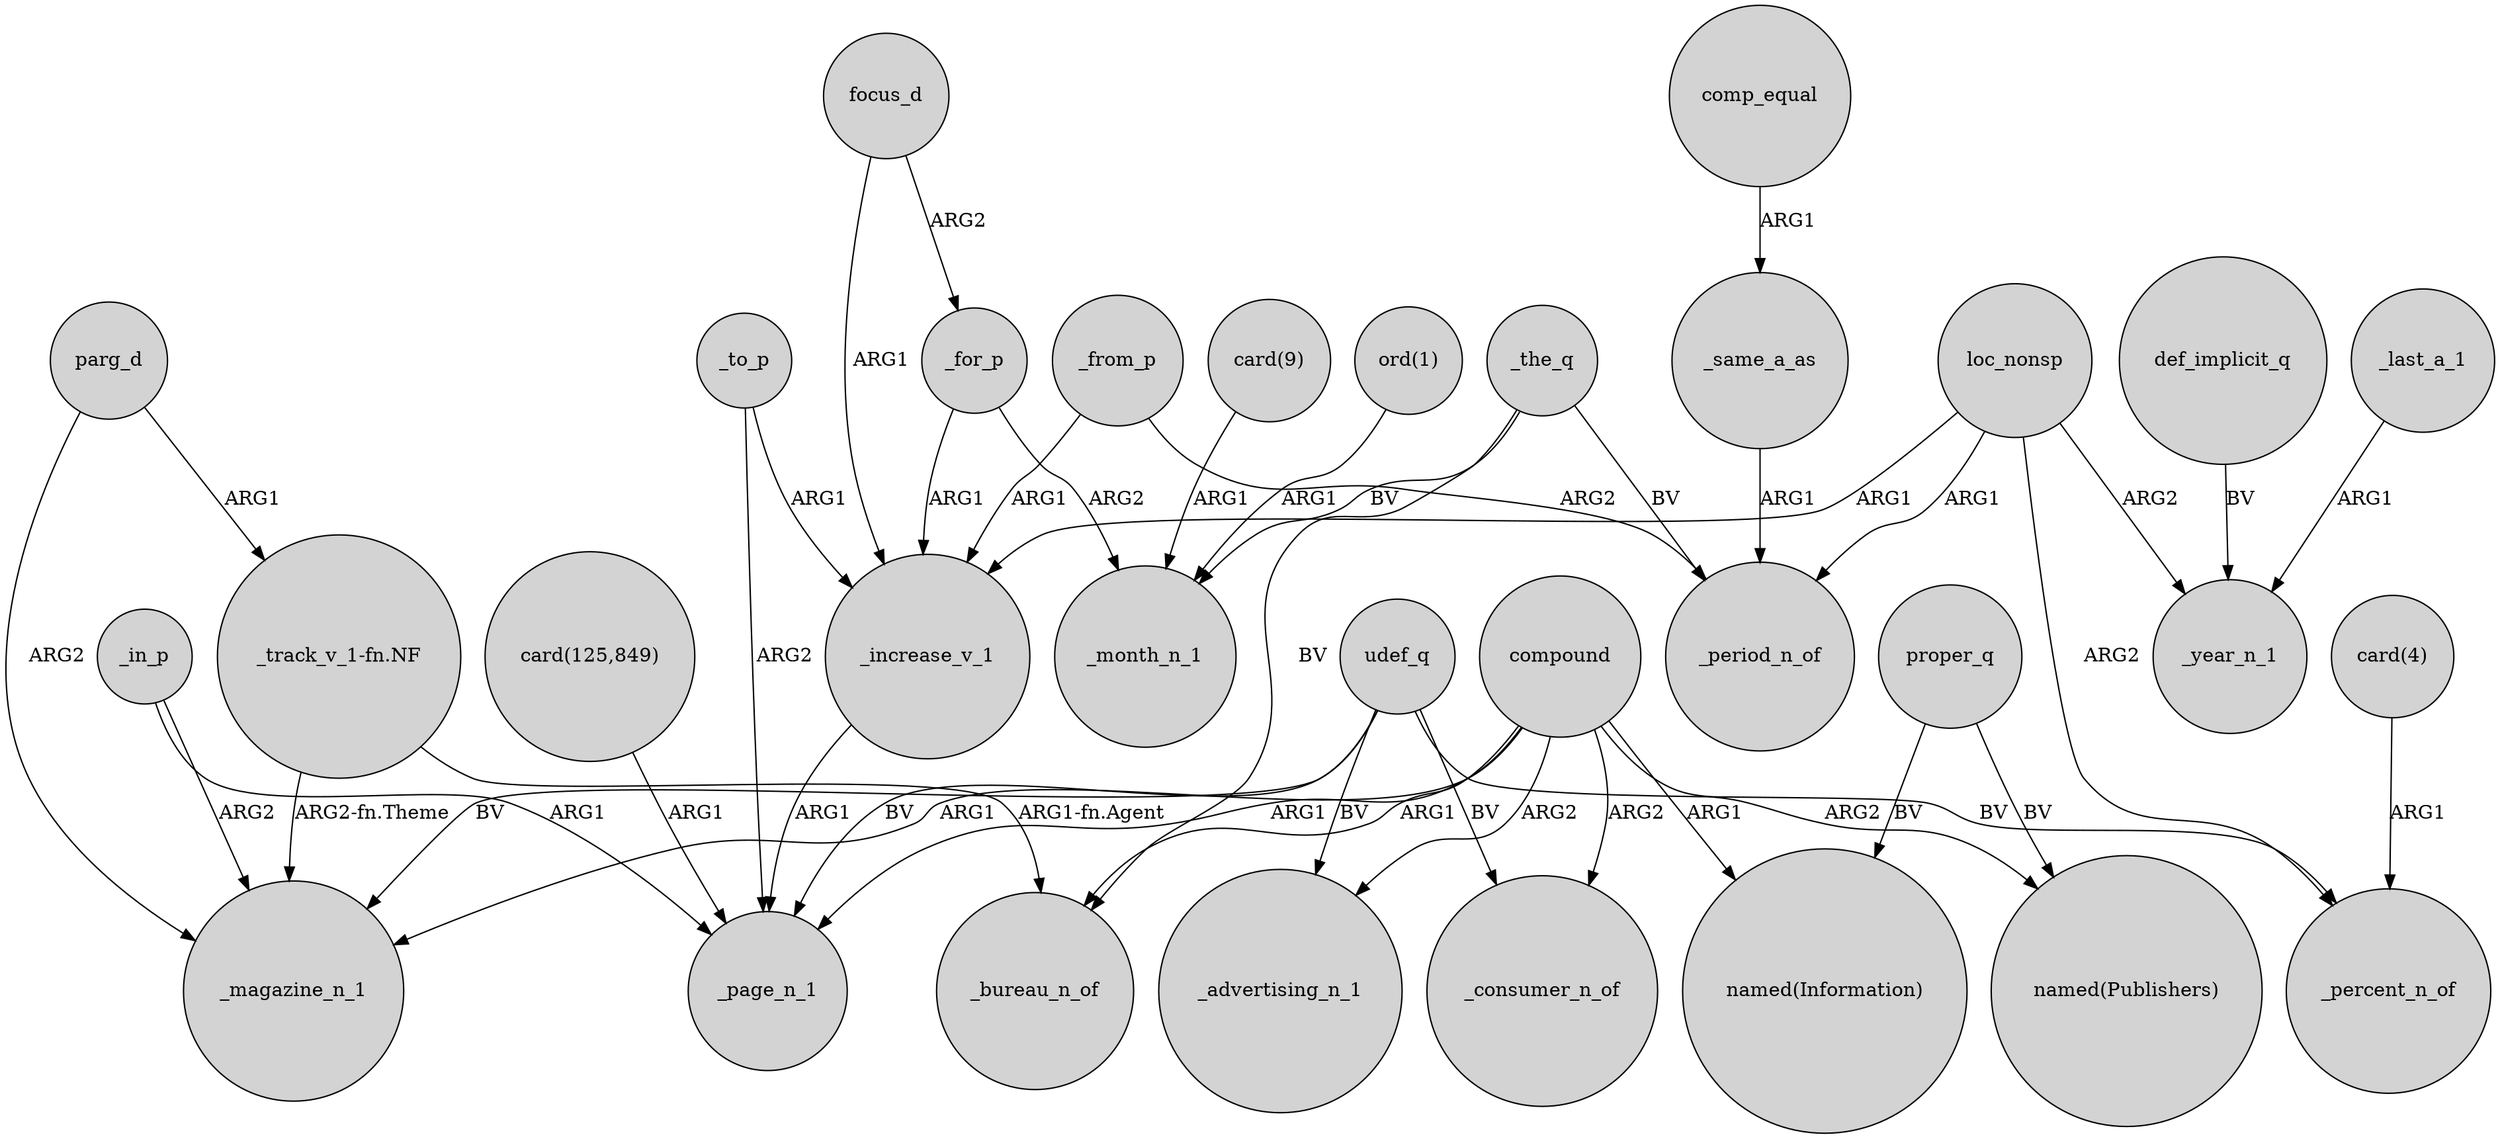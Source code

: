 digraph {
	node [shape=circle style=filled]
	parg_d -> "_track_v_1-fn.NF" [label=ARG1]
	_for_p -> _month_n_1 [label=ARG2]
	compound -> _page_n_1 [label=ARG1]
	"_track_v_1-fn.NF" -> _magazine_n_1 [label="ARG2-fn.Theme"]
	proper_q -> "named(Information)" [label=BV]
	_same_a_as -> _period_n_of [label=ARG1]
	def_implicit_q -> _year_n_1 [label=BV]
	_from_p -> _increase_v_1 [label=ARG1]
	_in_p -> _page_n_1 [label=ARG1]
	_to_p -> _page_n_1 [label=ARG2]
	_from_p -> _period_n_of [label=ARG2]
	loc_nonsp -> _period_n_of [label=ARG1]
	focus_d -> _for_p [label=ARG2]
	udef_q -> _advertising_n_1 [label=BV]
	_the_q -> _period_n_of [label=BV]
	udef_q -> _magazine_n_1 [label=BV]
	_the_q -> _month_n_1 [label=BV]
	proper_q -> "named(Publishers)" [label=BV]
	compound -> "named(Publishers)" [label=ARG2]
	focus_d -> _increase_v_1 [label=ARG1]
	comp_equal -> _same_a_as [label=ARG1]
	"card(9)" -> _month_n_1 [label=ARG1]
	_increase_v_1 -> _page_n_1 [label=ARG1]
	loc_nonsp -> _percent_n_of [label=ARG2]
	compound -> _advertising_n_1 [label=ARG2]
	_for_p -> _increase_v_1 [label=ARG1]
	"card(4)" -> _percent_n_of [label=ARG1]
	loc_nonsp -> _year_n_1 [label=ARG2]
	udef_q -> _consumer_n_of [label=BV]
	_last_a_1 -> _year_n_1 [label=ARG1]
	_in_p -> _magazine_n_1 [label=ARG2]
	compound -> _magazine_n_1 [label=ARG1]
	compound -> _bureau_n_of [label=ARG1]
	"_track_v_1-fn.NF" -> _bureau_n_of [label="ARG1-fn.Agent"]
	compound -> _consumer_n_of [label=ARG2]
	loc_nonsp -> _increase_v_1 [label=ARG1]
	udef_q -> _percent_n_of [label=BV]
	"ord(1)" -> _month_n_1 [label=ARG1]
	_to_p -> _increase_v_1 [label=ARG1]
	parg_d -> _magazine_n_1 [label=ARG2]
	_the_q -> _bureau_n_of [label=BV]
	udef_q -> _page_n_1 [label=BV]
	compound -> "named(Information)" [label=ARG1]
	"card(125,849)" -> _page_n_1 [label=ARG1]
}
